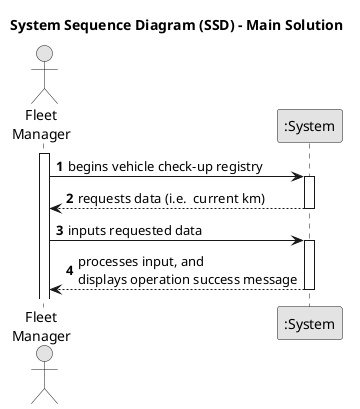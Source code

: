 @startuml
skinparam monochrome true
skinparam packageStyle rectangle
skinparam shadowing false

title System Sequence Diagram (SSD) - Main Solution

autonumber

actor "Fleet\nManager" as Employee
participant ":System" as System

activate Employee

    Employee -> System : begins vehicle check-up registry
    activate System

        System --> Employee : requests data (i.e.  current km)
    deactivate System

    Employee -> System : inputs requested data
    activate System

        System --> Employee : processes input, and\ndisplays operation success message
    deactivate System

@enduml